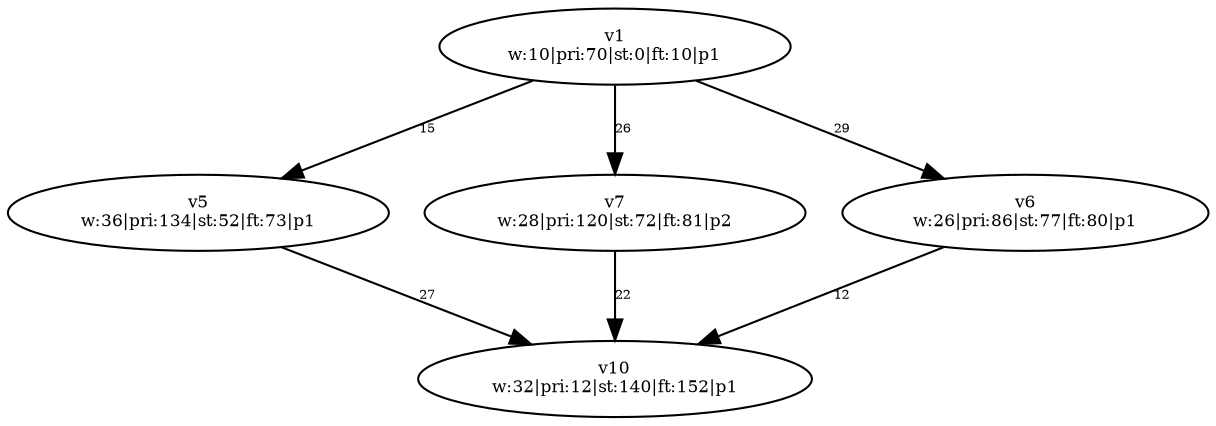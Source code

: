 digraph {
	v1 [label="v1
w:10|pri:70|st:0|ft:10|p1" fontsize=8.0]
	v5 [label="v5
w:36|pri:134|st:52|ft:73|p1" fontsize=8.0]
	v7 [label="v7
w:28|pri:120|st:72|ft:81|p2" fontsize=8.0]
	v6 [label="v6
w:26|pri:86|st:77|ft:80|p1" fontsize=8.0]
	v10 [label="v10
w:32|pri:12|st:140|ft:152|p1" fontsize=8.0]
	v1 -> v5 [label=15 constraint=true fontsize=6.0]
	v1 -> v6 [label=29 constraint=true fontsize=6.0]
	v1 -> v7 [label=26 constraint=true fontsize=6.0]
	v5 -> v10 [label=27 constraint=true fontsize=6.0]
	v6 -> v10 [label=12 constraint=true fontsize=6.0]
	v7 -> v10 [label=22 constraint=true fontsize=6.0]
}

